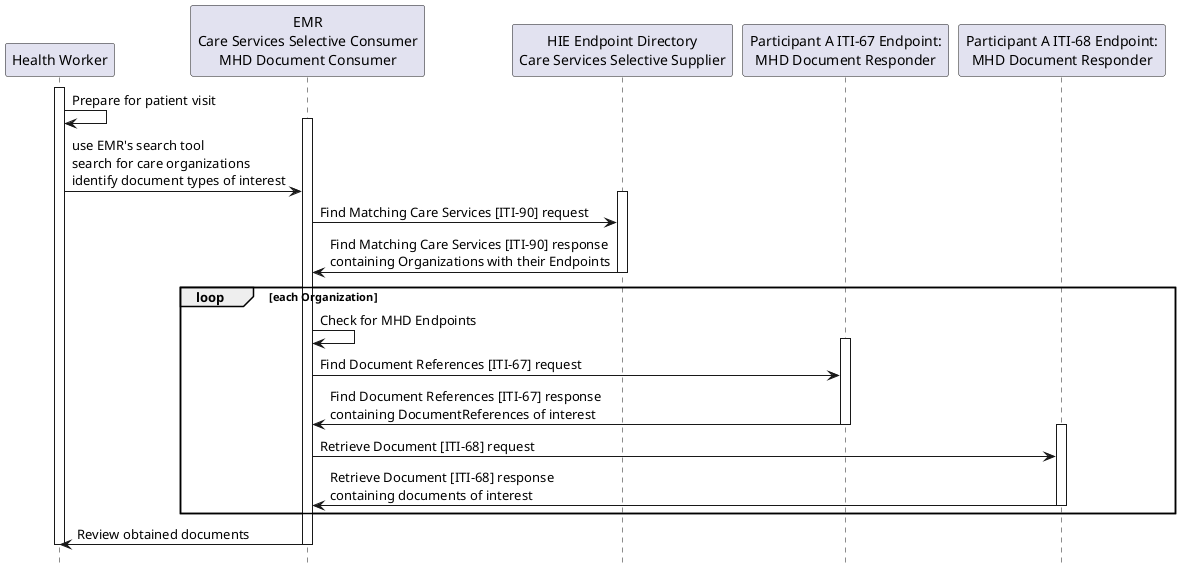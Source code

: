 @startuml
hide footbox
participant "Health Worker" as HW
participant "EMR\nCare Services Selective Consumer\nMHD Document Consumer" as EMR
participant "HIE Endpoint Directory\nCare Services Selective Supplier" as Directory
participant "Participant A ITI-67 Endpoint:\nMHD Document Responder" as Responder67
participant "Participant A ITI-68 Endpoint:\nMHD Document Responder" as Responder68

activate HW
HW -> HW: Prepare for patient visit
activate EMR
HW -> EMR: use EMR's search tool \nsearch for care organizations\nidentify document types of interest
activate Directory
EMR-> Directory: Find Matching Care Services [ITI-90] request
Directory -> EMR: Find Matching Care Services [ITI-90] response\ncontaining Organizations with their Endpoints
deactivate Directory
loop each Organization
EMR -> EMR: Check for MHD Endpoints
activate Responder67
EMR-> Responder67: Find Document References [ITI-67] request
Responder67 -> EMR: Find Document References [ITI-67] response\ncontaining DocumentReferences of interest
deactivate Responder67
activate Responder68
EMR-> Responder68: Retrieve Document [ITI-68] request
Responder68 -> EMR: Retrieve Document [ITI-68] response\ncontaining documents of interest
deactivate Responder68
end
EMR -> HW : Review obtained documents
deactivate HW
deactivate EMR
@enduml

